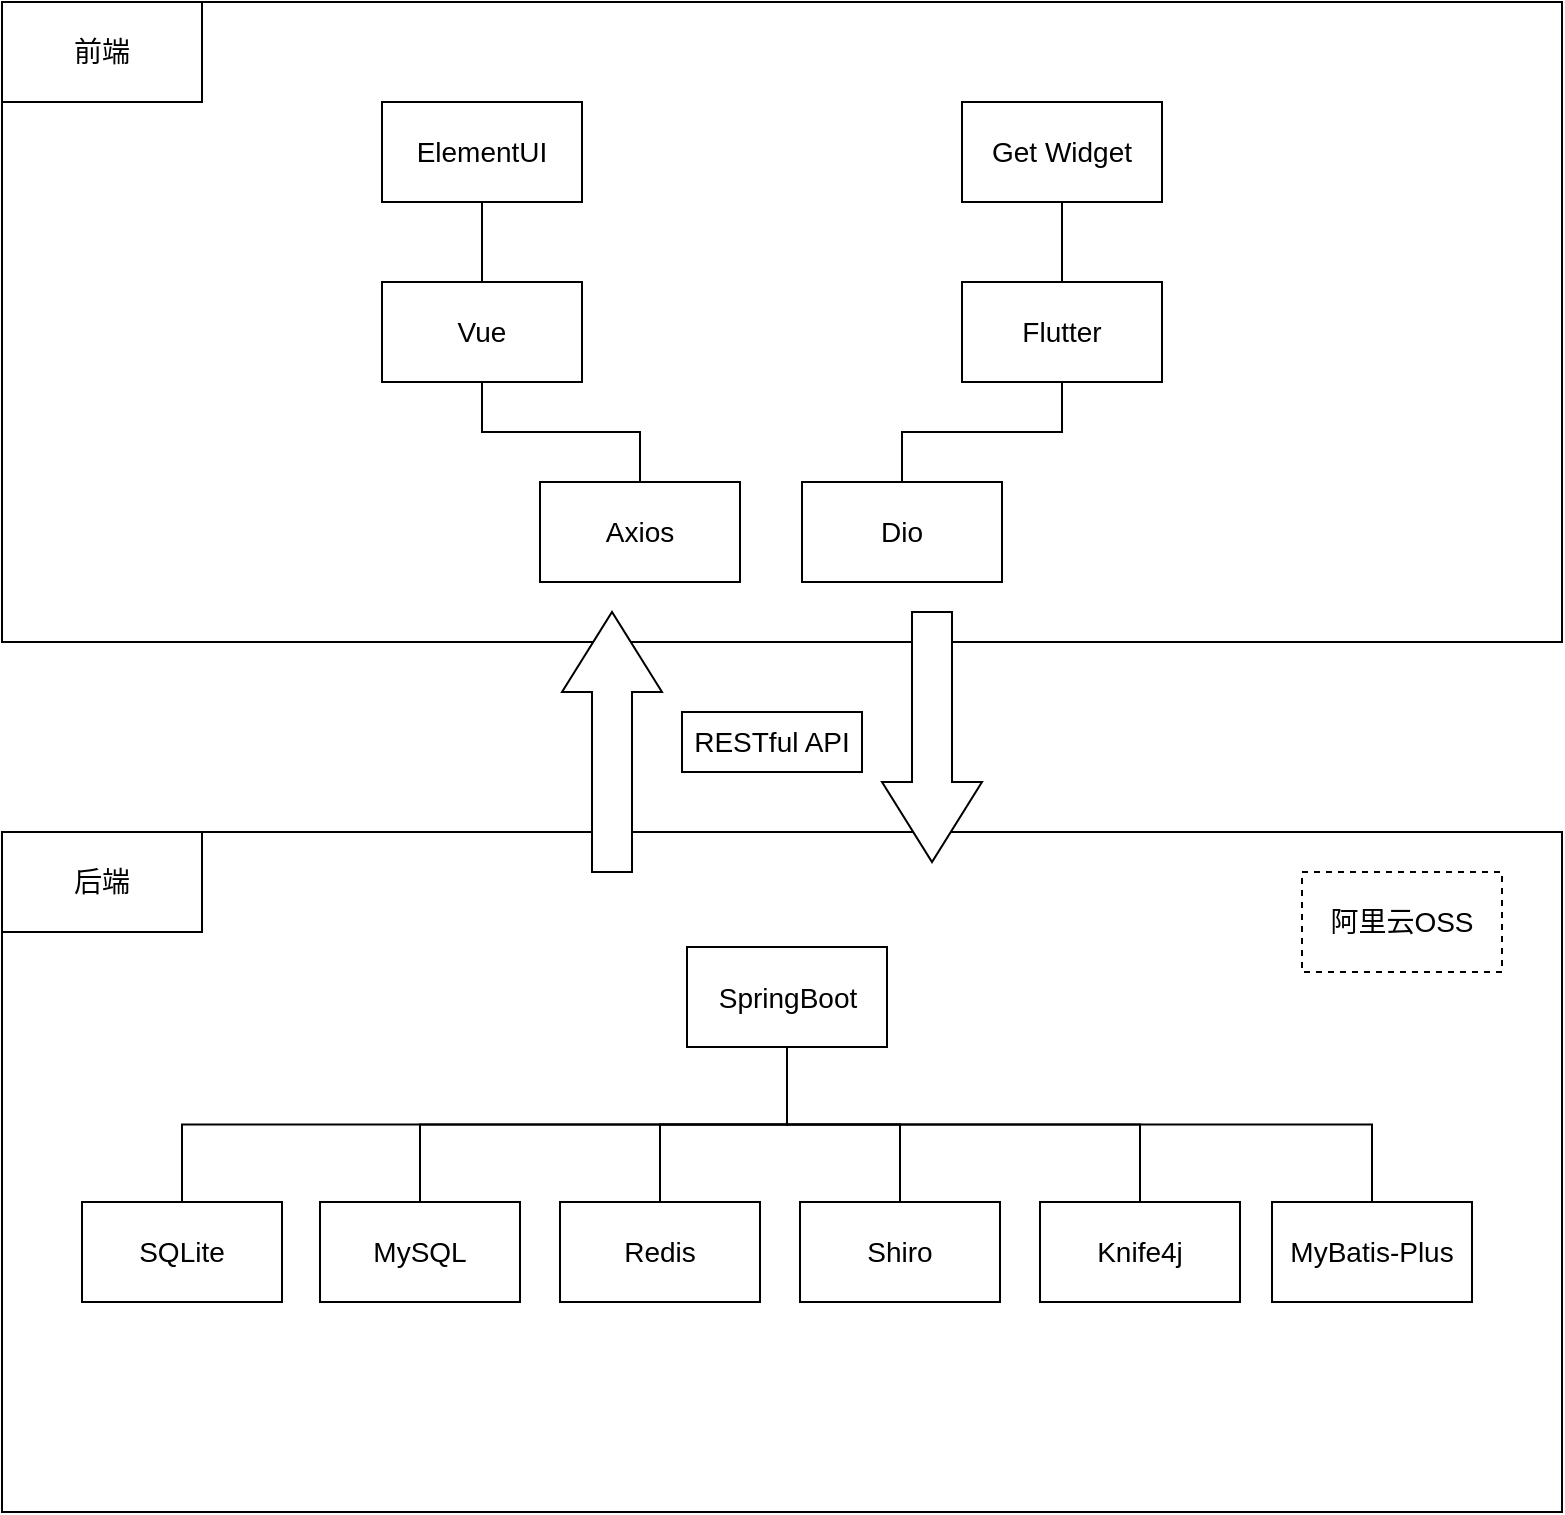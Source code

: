 <mxfile version="24.3.1" type="github">
  <diagram id="prtHgNgQTEPvFCAcTncT" name="Page-1">
    <mxGraphModel dx="996" dy="586" grid="0" gridSize="10" guides="1" tooltips="1" connect="1" arrows="1" fold="1" page="0" pageScale="1" pageWidth="827" pageHeight="1169" background="#ffffff" math="0" shadow="0">
      <root>
        <mxCell id="0" />
        <mxCell id="1" parent="0" />
        <mxCell id="nPUlTsxNM5biGulhRmR_-8" value="" style="rounded=0;whiteSpace=wrap;html=1;" parent="1" vertex="1">
          <mxGeometry x="20" width="780" height="320" as="geometry" />
        </mxCell>
        <mxCell id="nPUlTsxNM5biGulhRmR_-4" value="ElementUI" style="rounded=0;whiteSpace=wrap;html=1;fontSize=14;" parent="1" vertex="1">
          <mxGeometry x="210" y="50" width="100" height="50" as="geometry" />
        </mxCell>
        <mxCell id="nPUlTsxNM5biGulhRmR_-5" value="Vue" style="rounded=0;whiteSpace=wrap;html=1;fontSize=14;" parent="1" vertex="1">
          <mxGeometry x="210" y="140" width="100" height="50" as="geometry" />
        </mxCell>
        <mxCell id="nPUlTsxNM5biGulhRmR_-2" value="Flutter" style="rounded=0;whiteSpace=wrap;html=1;fontSize=14;" parent="1" vertex="1">
          <mxGeometry x="500" y="140" width="100" height="50" as="geometry" />
        </mxCell>
        <mxCell id="nPUlTsxNM5biGulhRmR_-9" value="前端" style="rounded=0;whiteSpace=wrap;html=1;fontSize=14;" parent="1" vertex="1">
          <mxGeometry x="20" width="100" height="50" as="geometry" />
        </mxCell>
        <mxCell id="nPUlTsxNM5biGulhRmR_-10" value="" style="rounded=0;whiteSpace=wrap;html=1;fontSize=14;" parent="1" vertex="1">
          <mxGeometry x="20" y="415" width="780" height="340" as="geometry" />
        </mxCell>
        <mxCell id="nPUlTsxNM5biGulhRmR_-11" value="后端" style="rounded=0;whiteSpace=wrap;html=1;fontSize=14;" parent="1" vertex="1">
          <mxGeometry x="20" y="415" width="100" height="50" as="geometry" />
        </mxCell>
        <mxCell id="nPUlTsxNM5biGulhRmR_-12" value="MySQL" style="rounded=0;whiteSpace=wrap;html=1;fontSize=14;" parent="1" vertex="1">
          <mxGeometry x="179" y="600" width="100" height="50" as="geometry" />
        </mxCell>
        <mxCell id="nPUlTsxNM5biGulhRmR_-13" value="SpringBoot" style="rounded=0;whiteSpace=wrap;html=1;fontSize=14;" parent="1" vertex="1">
          <mxGeometry x="362.5" y="472.5" width="100" height="50" as="geometry" />
        </mxCell>
        <mxCell id="nPUlTsxNM5biGulhRmR_-14" value="阿里云OSS" style="rounded=0;whiteSpace=wrap;html=1;fontSize=14;dashed=1;" parent="1" vertex="1">
          <mxGeometry x="670" y="435" width="100" height="50" as="geometry" />
        </mxCell>
        <mxCell id="nPUlTsxNM5biGulhRmR_-27" value="Redis" style="rounded=0;whiteSpace=wrap;html=1;fontSize=14;" parent="1" vertex="1">
          <mxGeometry x="299" y="600" width="100" height="50" as="geometry" />
        </mxCell>
        <mxCell id="nPUlTsxNM5biGulhRmR_-30" value="" style="endArrow=none;html=1;rounded=0;entryX=0.5;entryY=1;entryDx=0;entryDy=0;exitX=0.5;exitY=0;exitDx=0;exitDy=0;edgeStyle=orthogonalEdgeStyle;fontSize=14;" parent="1" source="nPUlTsxNM5biGulhRmR_-27" target="nPUlTsxNM5biGulhRmR_-13" edge="1">
          <mxGeometry width="50" height="50" relative="1" as="geometry">
            <mxPoint x="270" y="575" as="sourcePoint" />
            <mxPoint x="270" y="525" as="targetPoint" />
          </mxGeometry>
        </mxCell>
        <mxCell id="nPUlTsxNM5biGulhRmR_-35" value="" style="html=1;shadow=0;dashed=0;align=center;verticalAlign=middle;shape=mxgraph.arrows2.arrow;dy=0.6;dx=40;direction=north;notch=0;" parent="1" vertex="1">
          <mxGeometry x="300" y="305" width="50" height="130" as="geometry" />
        </mxCell>
        <mxCell id="nPUlTsxNM5biGulhRmR_-37" value="&lt;font style=&quot;font-size: 14px;&quot;&gt;RESTful API&lt;/font&gt;" style="rounded=0;whiteSpace=wrap;html=1;" parent="1" vertex="1">
          <mxGeometry x="360" y="355" width="90" height="30" as="geometry" />
        </mxCell>
        <mxCell id="nPUlTsxNM5biGulhRmR_-38" value="" style="html=1;shadow=0;dashed=0;align=center;verticalAlign=middle;shape=mxgraph.arrows2.arrow;dy=0.6;dx=40;direction=south;notch=0;" parent="1" vertex="1">
          <mxGeometry x="460" y="305" width="50" height="125" as="geometry" />
        </mxCell>
        <mxCell id="nPUlTsxNM5biGulhRmR_-40" value="Shiro" style="rounded=0;whiteSpace=wrap;html=1;fontSize=14;" parent="1" vertex="1">
          <mxGeometry x="419" y="600" width="100" height="50" as="geometry" />
        </mxCell>
        <mxCell id="nPUlTsxNM5biGulhRmR_-41" value="Knife4j" style="rounded=0;whiteSpace=wrap;html=1;fontSize=14;" parent="1" vertex="1">
          <mxGeometry x="539" y="600" width="100" height="50" as="geometry" />
        </mxCell>
        <mxCell id="nPUlTsxNM5biGulhRmR_-43" value="Axios" style="rounded=0;whiteSpace=wrap;html=1;fontSize=14;" parent="1" vertex="1">
          <mxGeometry x="289" y="240" width="100" height="50" as="geometry" />
        </mxCell>
        <mxCell id="nPUlTsxNM5biGulhRmR_-47" value="Dio" style="rounded=0;whiteSpace=wrap;html=1;fontSize=14;" parent="1" vertex="1">
          <mxGeometry x="420" y="240" width="100" height="50" as="geometry" />
        </mxCell>
        <mxCell id="nPUlTsxNM5biGulhRmR_-48" value="" style="endArrow=none;html=1;rounded=0;entryX=0.5;entryY=1;entryDx=0;entryDy=0;exitX=0.5;exitY=0;exitDx=0;exitDy=0;edgeStyle=orthogonalEdgeStyle;" parent="1" source="nPUlTsxNM5biGulhRmR_-47" target="nPUlTsxNM5biGulhRmR_-2" edge="1">
          <mxGeometry width="50" height="50" relative="1" as="geometry">
            <mxPoint x="540" y="230" as="sourcePoint" />
            <mxPoint x="540" y="180" as="targetPoint" />
          </mxGeometry>
        </mxCell>
        <mxCell id="nPUlTsxNM5biGulhRmR_-49" value="" style="endArrow=none;html=1;rounded=0;edgeStyle=orthogonalEdgeStyle;" parent="1" source="nPUlTsxNM5biGulhRmR_-5" target="nPUlTsxNM5biGulhRmR_-4" edge="1">
          <mxGeometry width="50" height="50" relative="1" as="geometry">
            <mxPoint x="250" y="150" as="sourcePoint" />
            <mxPoint x="250" y="100" as="targetPoint" />
          </mxGeometry>
        </mxCell>
        <mxCell id="nPUlTsxNM5biGulhRmR_-51" value="" style="endArrow=none;html=1;rounded=0;entryX=0.5;entryY=1;entryDx=0;entryDy=0;exitX=0.5;exitY=0;exitDx=0;exitDy=0;edgeStyle=orthogonalEdgeStyle;" parent="1" source="nPUlTsxNM5biGulhRmR_-43" target="nPUlTsxNM5biGulhRmR_-5" edge="1">
          <mxGeometry width="50" height="50" relative="1" as="geometry">
            <mxPoint x="250" y="220" as="sourcePoint" />
            <mxPoint x="250" y="170" as="targetPoint" />
          </mxGeometry>
        </mxCell>
        <mxCell id="nPUlTsxNM5biGulhRmR_-53" value="" style="endArrow=none;html=1;rounded=0;entryX=0.5;entryY=1;entryDx=0;entryDy=0;edgeStyle=orthogonalEdgeStyle;exitX=0.5;exitY=0;exitDx=0;exitDy=0;" parent="1" source="nPUlTsxNM5biGulhRmR_-12" target="nPUlTsxNM5biGulhRmR_-13" edge="1">
          <mxGeometry width="50" height="50" relative="1" as="geometry">
            <mxPoint x="170" y="620" as="sourcePoint" />
            <mxPoint x="170" y="570" as="targetPoint" />
          </mxGeometry>
        </mxCell>
        <mxCell id="nPUlTsxNM5biGulhRmR_-56" value="" style="endArrow=none;html=1;rounded=0;entryX=0.5;entryY=1;entryDx=0;entryDy=0;exitX=0.5;exitY=0;exitDx=0;exitDy=0;edgeStyle=orthogonalEdgeStyle;" parent="1" source="nPUlTsxNM5biGulhRmR_-41" target="nPUlTsxNM5biGulhRmR_-13" edge="1">
          <mxGeometry width="50" height="50" relative="1" as="geometry">
            <mxPoint x="620" y="590" as="sourcePoint" />
            <mxPoint x="620" y="540" as="targetPoint" />
          </mxGeometry>
        </mxCell>
        <mxCell id="nPUlTsxNM5biGulhRmR_-57" value="MyBatis-Plus" style="rounded=0;whiteSpace=wrap;html=1;fontSize=14;" parent="1" vertex="1">
          <mxGeometry x="655" y="600" width="100" height="50" as="geometry" />
        </mxCell>
        <mxCell id="nPUlTsxNM5biGulhRmR_-59" value="" style="endArrow=none;html=1;rounded=0;entryX=0.5;entryY=1;entryDx=0;entryDy=0;exitX=0.5;exitY=0;exitDx=0;exitDy=0;edgeStyle=orthogonalEdgeStyle;" parent="1" source="nPUlTsxNM5biGulhRmR_-57" target="nPUlTsxNM5biGulhRmR_-13" edge="1">
          <mxGeometry width="50" height="50" relative="1" as="geometry">
            <mxPoint x="710" y="580" as="sourcePoint" />
            <mxPoint x="710" y="530" as="targetPoint" />
          </mxGeometry>
        </mxCell>
        <mxCell id="nPUlTsxNM5biGulhRmR_-60" value="Get Widget" style="rounded=0;whiteSpace=wrap;html=1;fontSize=14;" parent="1" vertex="1">
          <mxGeometry x="500" y="50" width="100" height="50" as="geometry" />
        </mxCell>
        <mxCell id="nPUlTsxNM5biGulhRmR_-62" value="" style="endArrow=none;html=1;rounded=0;entryX=0.5;entryY=1;entryDx=0;entryDy=0;exitX=0.5;exitY=0;exitDx=0;exitDy=0;edgeStyle=orthogonalEdgeStyle;" parent="1" source="nPUlTsxNM5biGulhRmR_-2" target="nPUlTsxNM5biGulhRmR_-60" edge="1">
          <mxGeometry width="50" height="50" relative="1" as="geometry">
            <mxPoint x="550" y="130" as="sourcePoint" />
            <mxPoint x="550" y="80" as="targetPoint" />
          </mxGeometry>
        </mxCell>
        <mxCell id="piB8Vf-TFQIS_HklQisF-2" value="SQLite" style="rounded=0;whiteSpace=wrap;html=1;fontSize=14;" vertex="1" parent="1">
          <mxGeometry x="60" y="600" width="100" height="50" as="geometry" />
        </mxCell>
        <mxCell id="piB8Vf-TFQIS_HklQisF-3" value="" style="endArrow=none;html=1;rounded=0;edgeStyle=orthogonalEdgeStyle;exitX=0.5;exitY=0;exitDx=0;exitDy=0;entryX=0.5;entryY=1;entryDx=0;entryDy=0;" edge="1" parent="1" source="piB8Vf-TFQIS_HklQisF-2" target="nPUlTsxNM5biGulhRmR_-13">
          <mxGeometry width="50" height="50" relative="1" as="geometry">
            <mxPoint x="110" y="590" as="sourcePoint" />
            <mxPoint x="160" y="540" as="targetPoint" />
          </mxGeometry>
        </mxCell>
        <mxCell id="piB8Vf-TFQIS_HklQisF-4" value="" style="endArrow=none;html=1;rounded=0;edgeStyle=orthogonalEdgeStyle;exitX=0.5;exitY=0;exitDx=0;exitDy=0;entryX=0.5;entryY=1;entryDx=0;entryDy=0;" edge="1" parent="1" source="nPUlTsxNM5biGulhRmR_-40" target="nPUlTsxNM5biGulhRmR_-13">
          <mxGeometry width="50" height="50" relative="1" as="geometry">
            <mxPoint x="220" y="530" as="sourcePoint" />
            <mxPoint x="270" y="480" as="targetPoint" />
          </mxGeometry>
        </mxCell>
      </root>
    </mxGraphModel>
  </diagram>
</mxfile>
